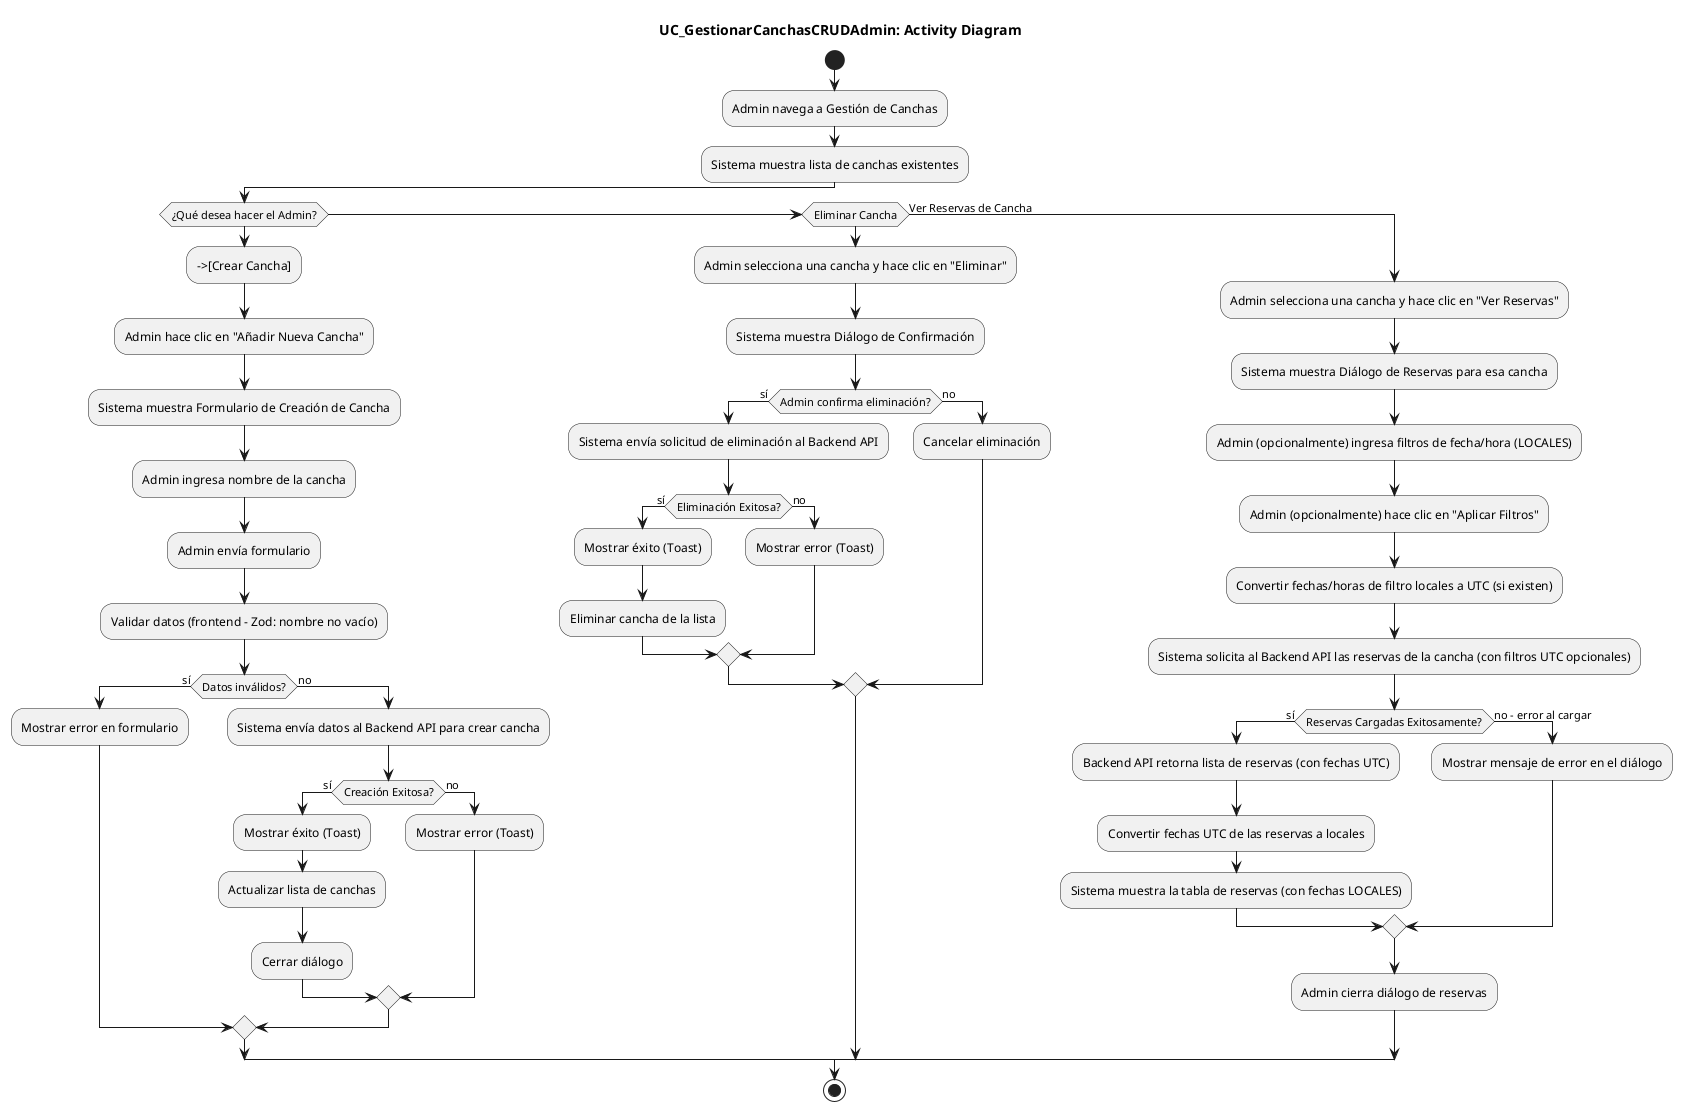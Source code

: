 @startuml
title UC_GestionarCanchasCRUDAdmin: Activity Diagram

start
:Admin navega a Gestión de Canchas;
:Sistema muestra lista de canchas existentes;

if (¿Qué desea hacer el Admin?) then
  -->[Crear Cancha]
    :Admin hace clic en "Añadir Nueva Cancha";
    :Sistema muestra Formulario de Creación de Cancha;
    :Admin ingresa nombre de la cancha;
    :Admin envía formulario;
    :Validar datos (frontend - Zod: nombre no vacío);
    if (Datos inválidos?) then (sí)
      :Mostrar error en formulario;
    else (no)
      :Sistema envía datos al Backend API para crear cancha;
      if (Creación Exitosa?) then (sí)
        :Mostrar éxito (Toast);
        :Actualizar lista de canchas;
        :Cerrar diálogo;
      else (no)
        :Mostrar error (Toast);
      endif
    endif

elseif (Eliminar Cancha) then
    :Admin selecciona una cancha y hace clic en "Eliminar";
    :Sistema muestra Diálogo de Confirmación;
    if (Admin confirma eliminación?) then (sí)
      :Sistema envía solicitud de eliminación al Backend API;
      if (Eliminación Exitosa?) then (sí)
        :Mostrar éxito (Toast);
        :Eliminar cancha de la lista;
      else (no)
        :Mostrar error (Toast);
      endif
    else (no)
      :Cancelar eliminación;
    endif

else (Ver Reservas de Cancha)
    :Admin selecciona una cancha y hace clic en "Ver Reservas";
    :Sistema muestra Diálogo de Reservas para esa cancha;
    :Admin (opcionalmente) ingresa filtros de fecha/hora (LOCALES);
    :Admin (opcionalmente) hace clic en "Aplicar Filtros";
    :Convertir fechas/horas de filtro locales a UTC (si existen);
    :Sistema solicita al Backend API las reservas de la cancha (con filtros UTC opcionales);
    if (Reservas Cargadas Exitosamente?) then (sí)
      :Backend API retorna lista de reservas (con fechas UTC);
      :Convertir fechas UTC de las reservas a locales;
      :Sistema muestra la tabla de reservas (con fechas LOCALES);
    else (no - error al cargar)
      :Mostrar mensaje de error en el diálogo;
    endif
    :Admin cierra diálogo de reservas;

endif

stop
@enduml